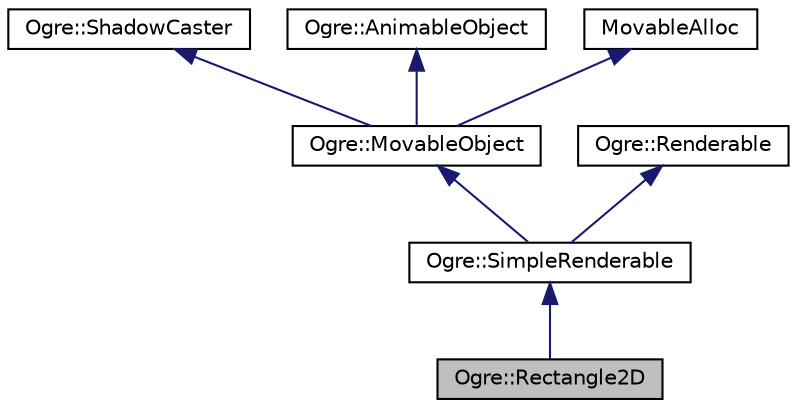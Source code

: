 digraph "Ogre::Rectangle2D"
{
  bgcolor="transparent";
  edge [fontname="Helvetica",fontsize="10",labelfontname="Helvetica",labelfontsize="10"];
  node [fontname="Helvetica",fontsize="10",shape=record];
  Node0 [label="Ogre::Rectangle2D",height=0.2,width=0.4,color="black", fillcolor="grey75", style="filled", fontcolor="black"];
  Node1 -> Node0 [dir="back",color="midnightblue",fontsize="10",style="solid",fontname="Helvetica"];
  Node1 [label="Ogre::SimpleRenderable",height=0.2,width=0.4,color="black",URL="$class_ogre_1_1_simple_renderable.html",tooltip="Simple implementation of MovableObject and Renderable for single-part custom objects. "];
  Node2 -> Node1 [dir="back",color="midnightblue",fontsize="10",style="solid",fontname="Helvetica"];
  Node2 [label="Ogre::MovableObject",height=0.2,width=0.4,color="black",URL="$class_ogre_1_1_movable_object.html",tooltip="Abstract class defining a movable object in a scene. "];
  Node3 -> Node2 [dir="back",color="midnightblue",fontsize="10",style="solid",fontname="Helvetica"];
  Node3 [label="Ogre::ShadowCaster",height=0.2,width=0.4,color="black",URL="$class_ogre_1_1_shadow_caster.html",tooltip="This class defines the interface that must be implemented by shadow casters. "];
  Node4 -> Node2 [dir="back",color="midnightblue",fontsize="10",style="solid",fontname="Helvetica"];
  Node4 [label="Ogre::AnimableObject",height=0.2,width=0.4,color="black",URL="$class_ogre_1_1_animable_object.html",tooltip="Defines an interface to classes which have one or more AnimableValue instances to expose..."];
  Node5 -> Node2 [dir="back",color="midnightblue",fontsize="10",style="solid",fontname="Helvetica"];
  Node5 [label="MovableAlloc",height=0.2,width=0.4,color="black",URL="$class_ogre_1_1_allocated_object.html"];
  Node6 -> Node1 [dir="back",color="midnightblue",fontsize="10",style="solid",fontname="Helvetica"];
  Node6 [label="Ogre::Renderable",height=0.2,width=0.4,color="black",URL="$class_ogre_1_1_renderable.html",tooltip="Abstract class defining the interface all renderable objects must implement. "];
}
